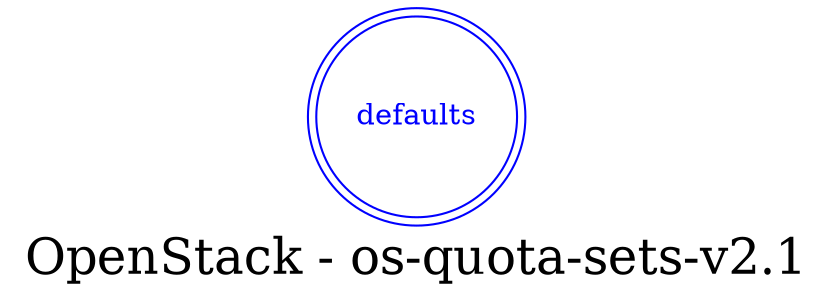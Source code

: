 digraph LexiconGraph {
graph[label="OpenStack - os-quota-sets-v2.1", fontsize=24]
splines=true
"defaults" [color=blue, fontcolor=blue, shape=doublecircle]
}
